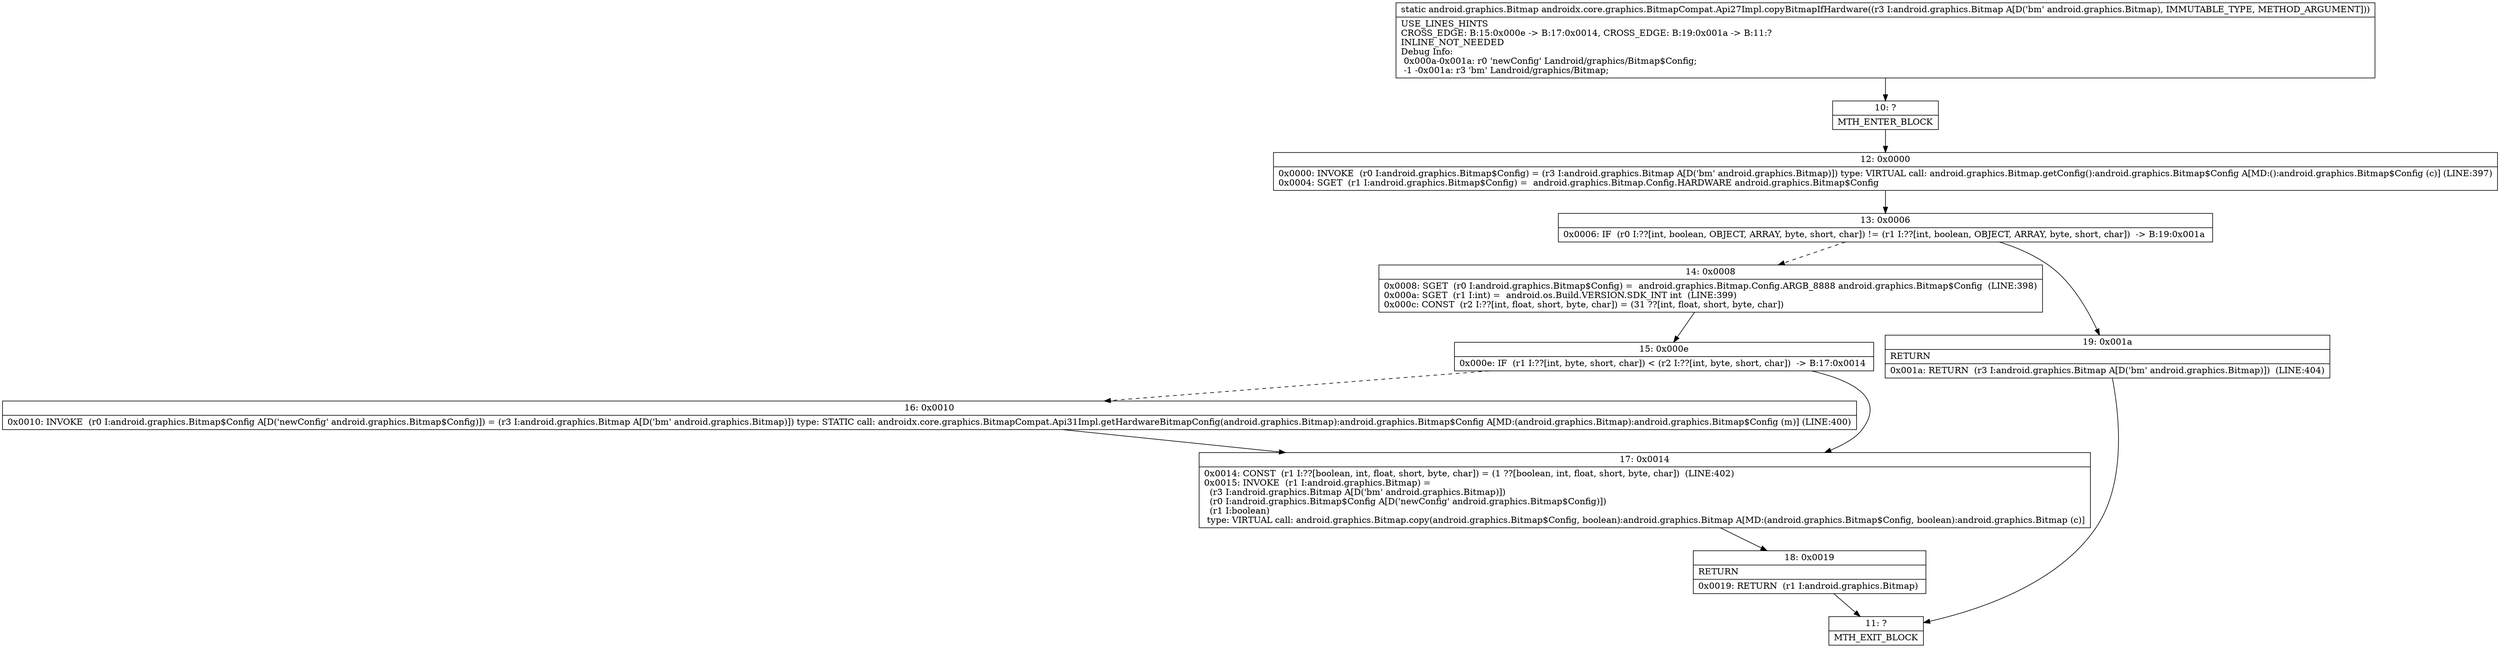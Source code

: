 digraph "CFG forandroidx.core.graphics.BitmapCompat.Api27Impl.copyBitmapIfHardware(Landroid\/graphics\/Bitmap;)Landroid\/graphics\/Bitmap;" {
Node_10 [shape=record,label="{10\:\ ?|MTH_ENTER_BLOCK\l}"];
Node_12 [shape=record,label="{12\:\ 0x0000|0x0000: INVOKE  (r0 I:android.graphics.Bitmap$Config) = (r3 I:android.graphics.Bitmap A[D('bm' android.graphics.Bitmap)]) type: VIRTUAL call: android.graphics.Bitmap.getConfig():android.graphics.Bitmap$Config A[MD:():android.graphics.Bitmap$Config (c)] (LINE:397)\l0x0004: SGET  (r1 I:android.graphics.Bitmap$Config) =  android.graphics.Bitmap.Config.HARDWARE android.graphics.Bitmap$Config \l}"];
Node_13 [shape=record,label="{13\:\ 0x0006|0x0006: IF  (r0 I:??[int, boolean, OBJECT, ARRAY, byte, short, char]) != (r1 I:??[int, boolean, OBJECT, ARRAY, byte, short, char])  \-\> B:19:0x001a \l}"];
Node_14 [shape=record,label="{14\:\ 0x0008|0x0008: SGET  (r0 I:android.graphics.Bitmap$Config) =  android.graphics.Bitmap.Config.ARGB_8888 android.graphics.Bitmap$Config  (LINE:398)\l0x000a: SGET  (r1 I:int) =  android.os.Build.VERSION.SDK_INT int  (LINE:399)\l0x000c: CONST  (r2 I:??[int, float, short, byte, char]) = (31 ??[int, float, short, byte, char]) \l}"];
Node_15 [shape=record,label="{15\:\ 0x000e|0x000e: IF  (r1 I:??[int, byte, short, char]) \< (r2 I:??[int, byte, short, char])  \-\> B:17:0x0014 \l}"];
Node_16 [shape=record,label="{16\:\ 0x0010|0x0010: INVOKE  (r0 I:android.graphics.Bitmap$Config A[D('newConfig' android.graphics.Bitmap$Config)]) = (r3 I:android.graphics.Bitmap A[D('bm' android.graphics.Bitmap)]) type: STATIC call: androidx.core.graphics.BitmapCompat.Api31Impl.getHardwareBitmapConfig(android.graphics.Bitmap):android.graphics.Bitmap$Config A[MD:(android.graphics.Bitmap):android.graphics.Bitmap$Config (m)] (LINE:400)\l}"];
Node_17 [shape=record,label="{17\:\ 0x0014|0x0014: CONST  (r1 I:??[boolean, int, float, short, byte, char]) = (1 ??[boolean, int, float, short, byte, char])  (LINE:402)\l0x0015: INVOKE  (r1 I:android.graphics.Bitmap) = \l  (r3 I:android.graphics.Bitmap A[D('bm' android.graphics.Bitmap)])\l  (r0 I:android.graphics.Bitmap$Config A[D('newConfig' android.graphics.Bitmap$Config)])\l  (r1 I:boolean)\l type: VIRTUAL call: android.graphics.Bitmap.copy(android.graphics.Bitmap$Config, boolean):android.graphics.Bitmap A[MD:(android.graphics.Bitmap$Config, boolean):android.graphics.Bitmap (c)]\l}"];
Node_18 [shape=record,label="{18\:\ 0x0019|RETURN\l|0x0019: RETURN  (r1 I:android.graphics.Bitmap) \l}"];
Node_11 [shape=record,label="{11\:\ ?|MTH_EXIT_BLOCK\l}"];
Node_19 [shape=record,label="{19\:\ 0x001a|RETURN\l|0x001a: RETURN  (r3 I:android.graphics.Bitmap A[D('bm' android.graphics.Bitmap)])  (LINE:404)\l}"];
MethodNode[shape=record,label="{static android.graphics.Bitmap androidx.core.graphics.BitmapCompat.Api27Impl.copyBitmapIfHardware((r3 I:android.graphics.Bitmap A[D('bm' android.graphics.Bitmap), IMMUTABLE_TYPE, METHOD_ARGUMENT]))  | USE_LINES_HINTS\lCROSS_EDGE: B:15:0x000e \-\> B:17:0x0014, CROSS_EDGE: B:19:0x001a \-\> B:11:?\lINLINE_NOT_NEEDED\lDebug Info:\l  0x000a\-0x001a: r0 'newConfig' Landroid\/graphics\/Bitmap$Config;\l  \-1 \-0x001a: r3 'bm' Landroid\/graphics\/Bitmap;\l}"];
MethodNode -> Node_10;Node_10 -> Node_12;
Node_12 -> Node_13;
Node_13 -> Node_14[style=dashed];
Node_13 -> Node_19;
Node_14 -> Node_15;
Node_15 -> Node_16[style=dashed];
Node_15 -> Node_17;
Node_16 -> Node_17;
Node_17 -> Node_18;
Node_18 -> Node_11;
Node_19 -> Node_11;
}

